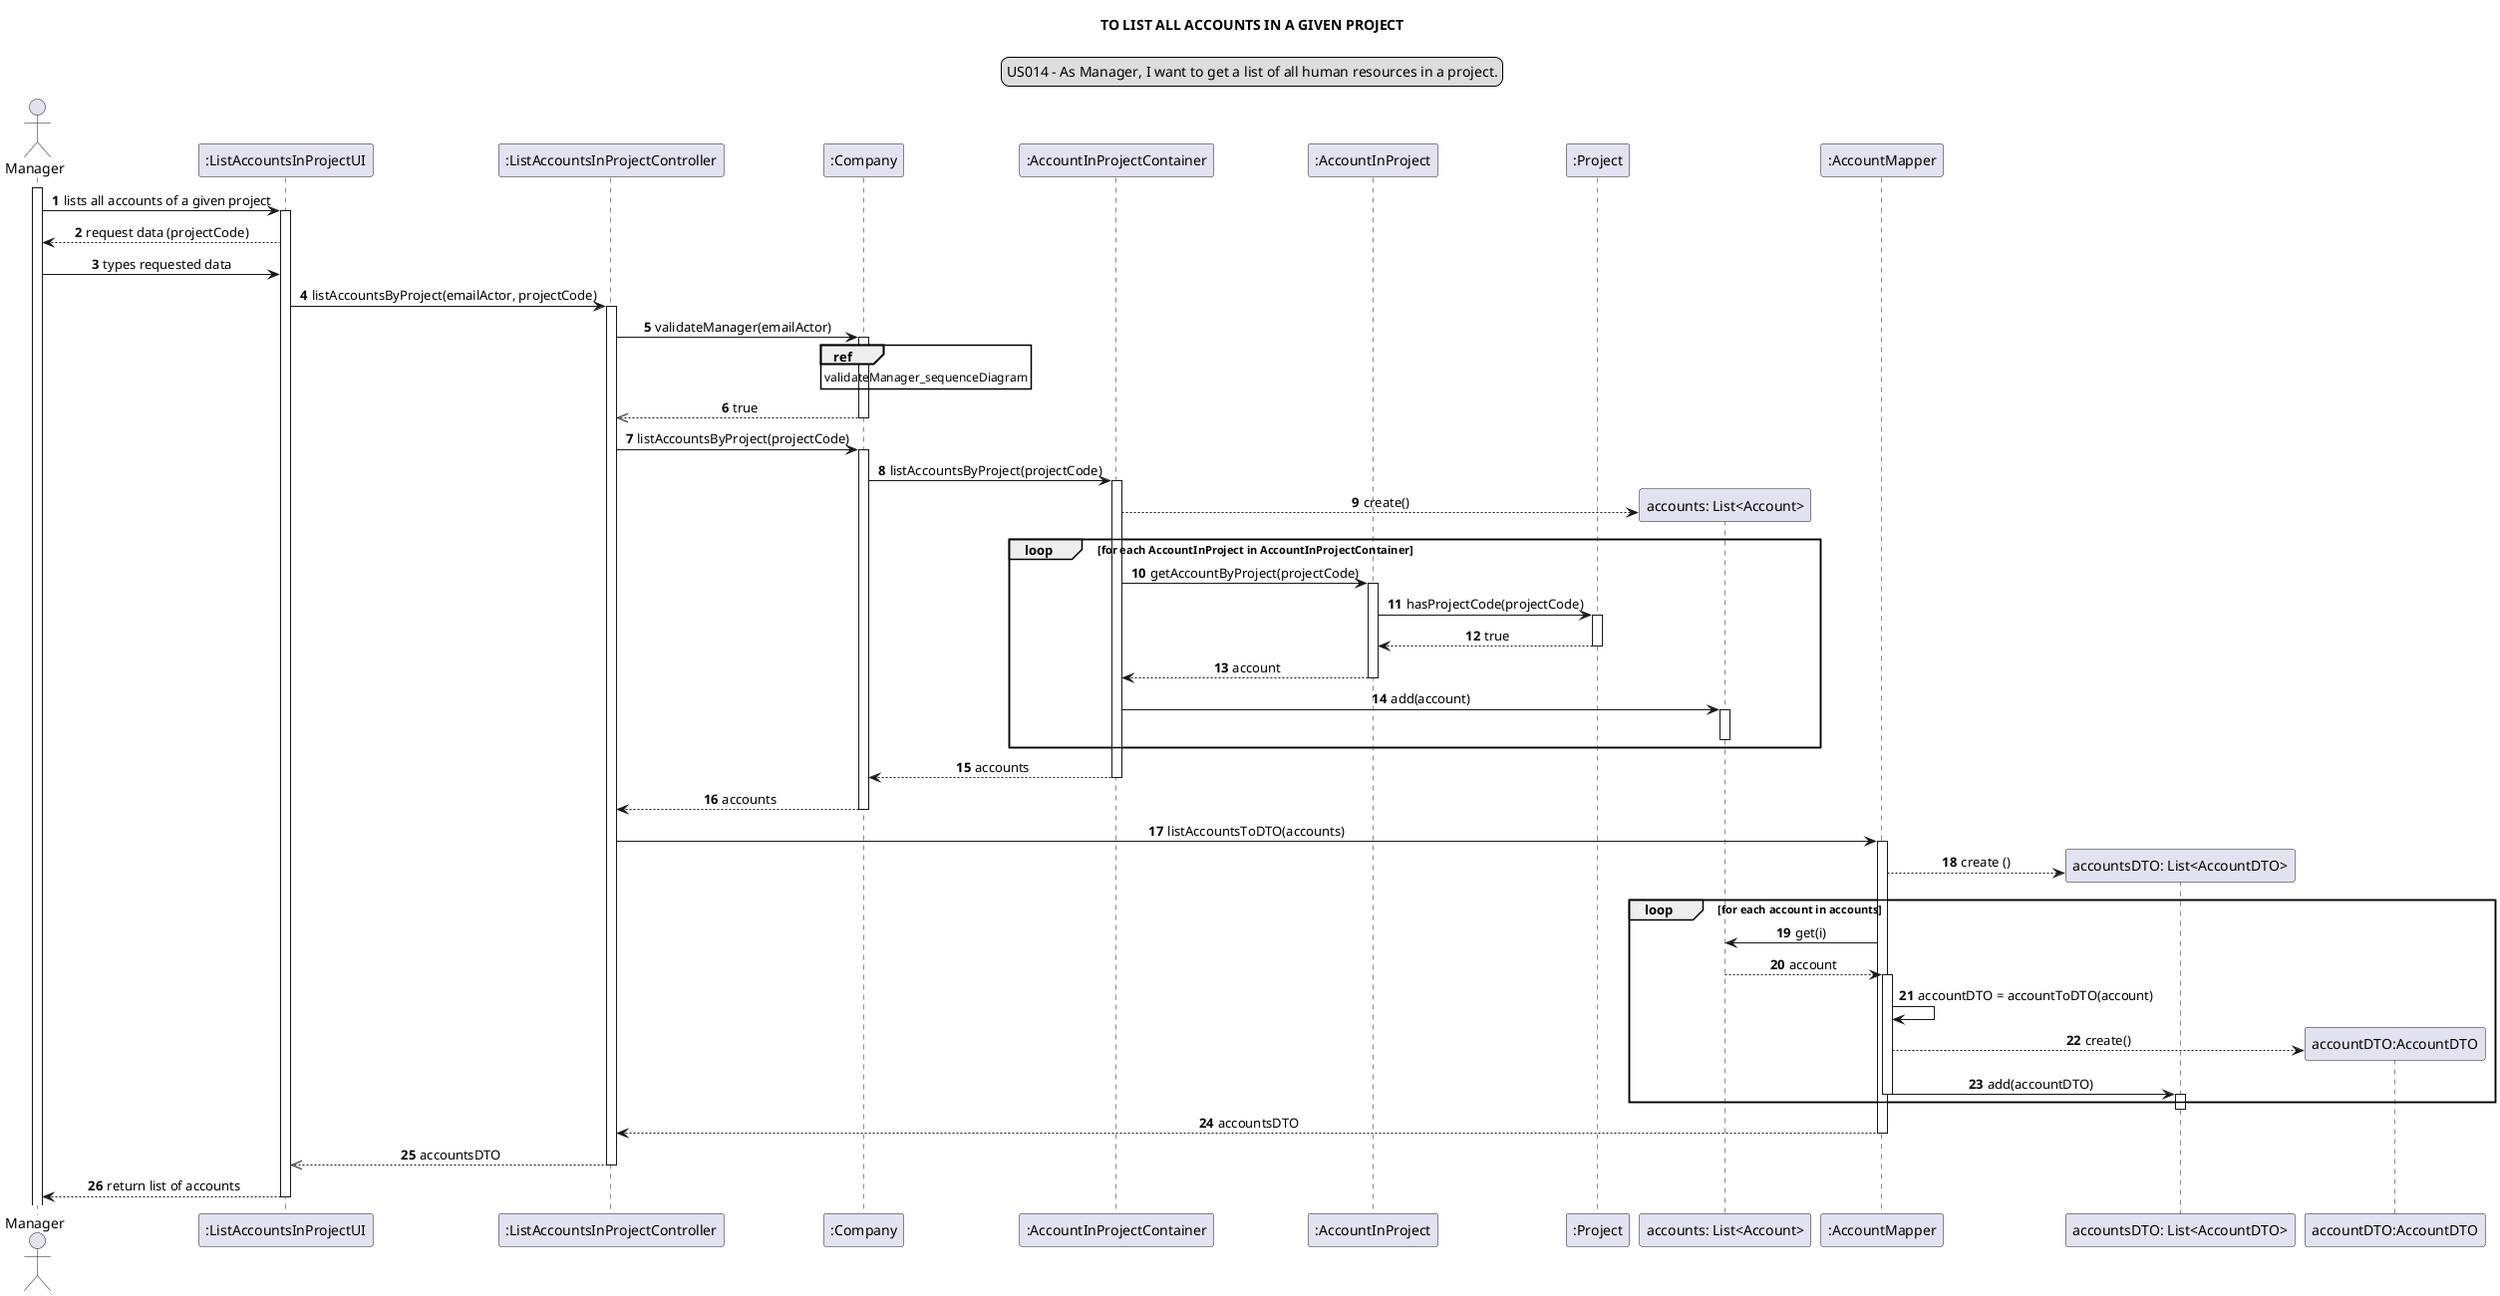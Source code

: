 @startuml
skinparam sequenceMessageAlign center
title TO LIST ALL ACCOUNTS IN A GIVEN PROJECT
legend top
US014 - As Manager, I want to get a list of all human resources in a project.
end legend
autonumber
actor Manager
participant ":ListAccountsInProjectUI" as ui
participant ":ListAccountsInProjectController" as controller
participant ":Company" as company
participant ":AccountInProjectContainer" as aipc
participant ":AccountInProject" as aip
participant ":Project" as pr
participant "accounts: List<Account>" as list
participant ":AccountMapper" as mapper
participant "accountsDTO: List<AccountDTO>" as listDTO
participant "accountDTO:AccountDTO" as DTO


activate Manager
Manager -> ui: lists all accounts of a given project
activate ui
ui --> Manager: request data (projectCode)
Manager -> ui: types requested data
ui -> controller: listAccountsByProject(emailActor, projectCode)
activate controller
controller -> company: validateManager(emailActor)
activate company
ref over company: validateManager_sequenceDiagram
company -->> controller: true
deactivate company
controller -> company: listAccountsByProject(projectCode)
activate company
company -> aipc: listAccountsByProject(projectCode)
activate aipc
create list
aipc --> list :create()
loop for each AccountInProject in AccountInProjectContainer
aipc -> aip : getAccountByProject(projectCode)
activate aip
aip -> pr : hasProjectCode(projectCode)
activate pr
pr --> aip : true
deactivate pr
aip --> aipc : account
deactivate aip
aipc -> list : add(account)
activate list
deactivate list
end loop
aipc --> company : accounts
deactivate aipc
company --> controller: accounts
deactivate company
controller -> mapper: listAccountsToDTO(accounts)
activate mapper
create listDTO
mapper --> listDTO: create ()
loop for each account in accounts
mapper -> list: get(i)
list --> mapper: account
activate mapper
mapper -> mapper : accountDTO = accountToDTO(account)
create DTO
mapper --> DTO : create()
mapper ->listDTO :add(accountDTO)
deactivate mapper
activate listDTO
end loop
deactivate listDTO
mapper --> controller :accountsDTO
deactivate mapper
controller -->> ui: accountsDTO
deactivate controller
ui --> Manager: return list of accounts
deactivate ui
@enduml